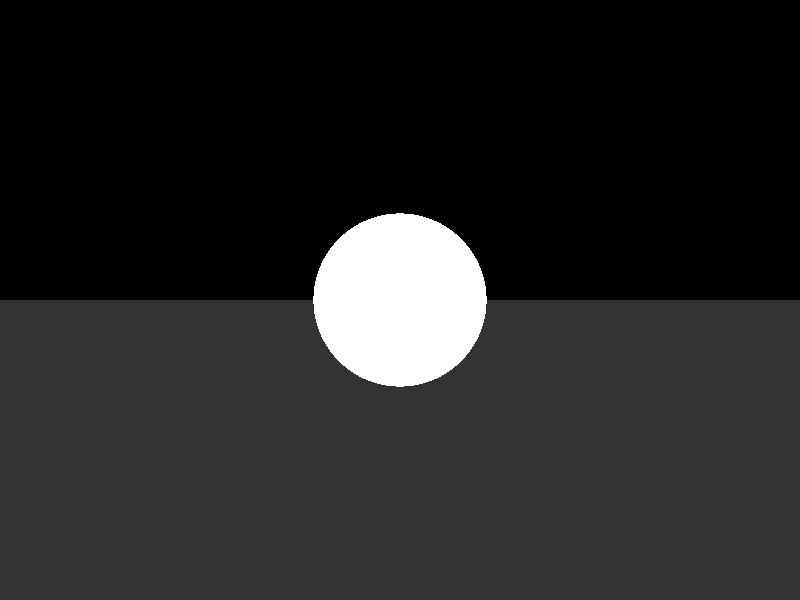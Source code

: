 camera {
  location  <0, 0, 14>
  up        <0,  1,  0>
  right     <1.33333, 0, 0>
  look_at   <0, 0, 0>
}

light_source {<-10, 10, 10> color rgb <1.0, 0.0, 0.0>}
light_source {<-10, 10, -10> color rgb <0.0, 1.0, 0.0>}
light_source {<10, 10, -10> color rgb <1.0, 1.0, 0.0>}
light_source {<10, 10, 10> color rgb <0.0, 0.0, 1.0>}

sphere { <0, 0, 0>, 2
  pigment { color rgb <1.0, 1.0, 1.0>}
  finish {ambient 0.2 diffuse 0.4 specular 0.4 roughness 0.001}
  translate <0, 0, 0>
}

plane {<0, 1, 0>, -4
  pigment {color rgb <0.2, 0.2, 0.2>}
  finish {ambient 0.4 diffuse 4.0 reflection 0.8}
}